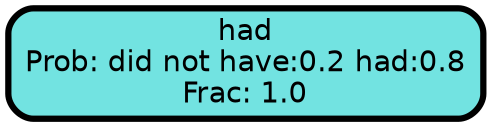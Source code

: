 graph Tree {
node [shape=box, style="filled, rounded",color="black",penwidth="3",fontcolor="black",                 fontname=helvetica] ;
graph [ranksep="0 equally", splines=straight,                 bgcolor=transparent, dpi=200] ;
edge [fontname=helvetica, color=black] ;
0 [label="had
Prob: did not have:0.2 had:0.8
Frac: 1.0", fillcolor="#72e3e1"] ;
{rank = same;}}